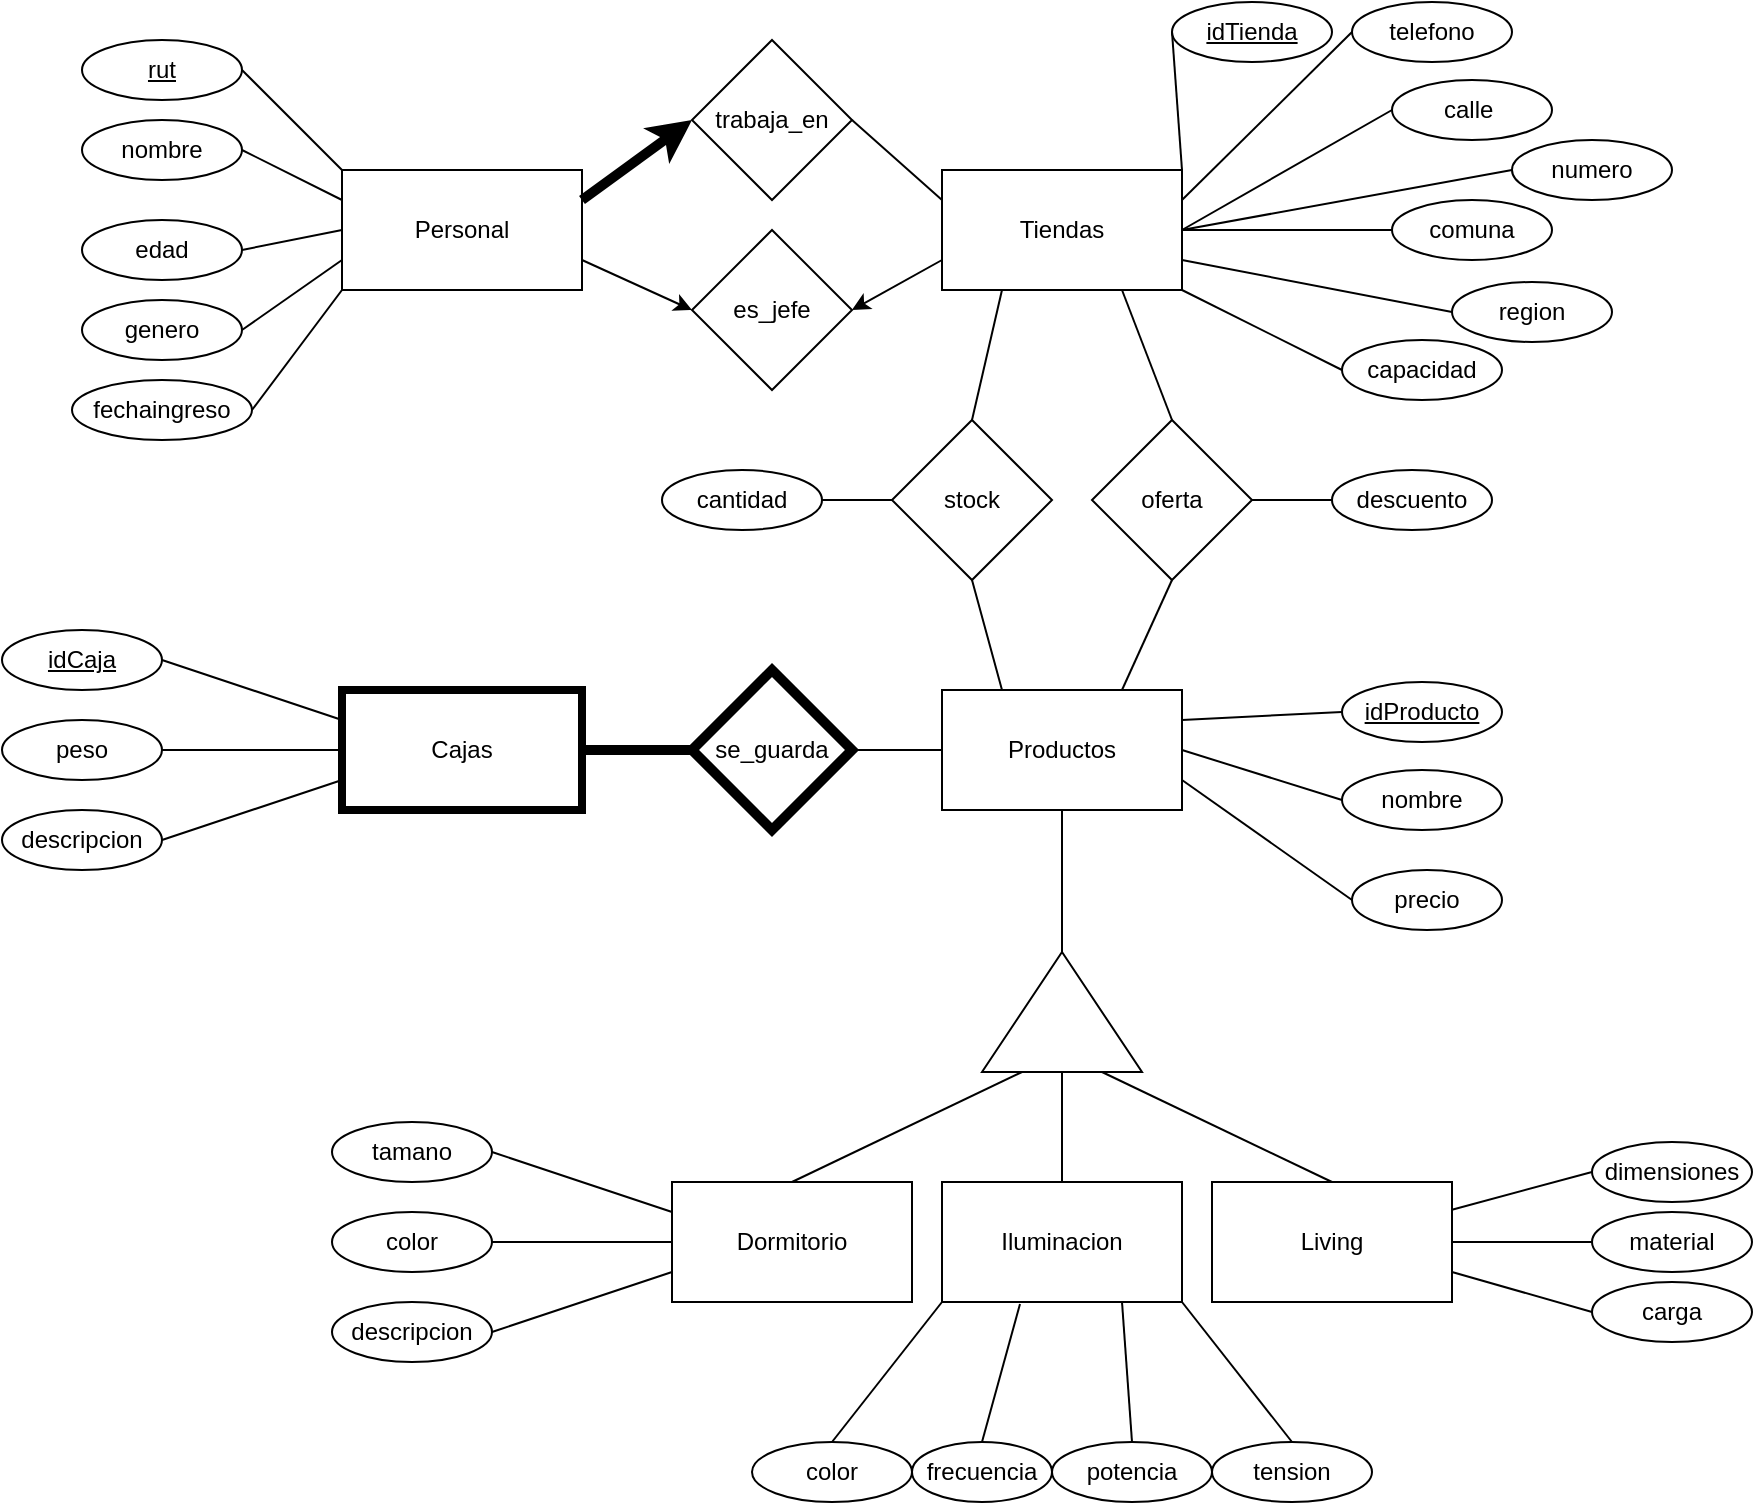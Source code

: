 <mxfile version="21.2.9" type="github">
  <diagram name="Página-1" id="F1gLiyISLk_b0Ikg0LPF">
    <mxGraphModel dx="1114" dy="616" grid="1" gridSize="10" guides="1" tooltips="1" connect="1" arrows="1" fold="1" page="1" pageScale="1" pageWidth="1169" pageHeight="827" math="0" shadow="0">
      <root>
        <mxCell id="0" />
        <mxCell id="1" parent="0" />
        <mxCell id="oBHvoqfuF7RgJihUB41r-28" value="Personal" style="rounded=0;whiteSpace=wrap;html=1;" parent="1" vertex="1">
          <mxGeometry x="290" y="114" width="120" height="60" as="geometry" />
        </mxCell>
        <mxCell id="oBHvoqfuF7RgJihUB41r-32" value="" style="endArrow=classic;html=1;rounded=0;exitX=1;exitY=0.75;exitDx=0;exitDy=0;entryX=0;entryY=0.5;entryDx=0;entryDy=0;" parent="1" source="oBHvoqfuF7RgJihUB41r-28" target="bxN1cvVJk15Dv3mf7cQ_-5" edge="1">
          <mxGeometry width="50" height="50" relative="1" as="geometry">
            <mxPoint x="320" y="309" as="sourcePoint" />
            <mxPoint x="460" y="269" as="targetPoint" />
          </mxGeometry>
        </mxCell>
        <mxCell id="oBHvoqfuF7RgJihUB41r-36" value="trabaja_en" style="rhombus;whiteSpace=wrap;html=1;" parent="1" vertex="1">
          <mxGeometry x="465" y="49" width="80" height="80" as="geometry" />
        </mxCell>
        <mxCell id="oBHvoqfuF7RgJihUB41r-39" value="" style="endArrow=classic;html=1;rounded=0;exitX=1;exitY=0.25;exitDx=0;exitDy=0;entryX=0;entryY=0.5;entryDx=0;entryDy=0;strokeWidth=5;" parent="1" source="oBHvoqfuF7RgJihUB41r-28" target="oBHvoqfuF7RgJihUB41r-36" edge="1">
          <mxGeometry width="50" height="50" relative="1" as="geometry">
            <mxPoint x="310" y="309" as="sourcePoint" />
            <mxPoint x="300" y="279" as="targetPoint" />
          </mxGeometry>
        </mxCell>
        <mxCell id="oBHvoqfuF7RgJihUB41r-40" value="" style="endArrow=none;html=1;rounded=0;exitX=1;exitY=0.5;exitDx=0;exitDy=0;entryX=0;entryY=0.25;entryDx=0;entryDy=0;" parent="1" source="oBHvoqfuF7RgJihUB41r-36" target="bxN1cvVJk15Dv3mf7cQ_-1" edge="1">
          <mxGeometry width="50" height="50" relative="1" as="geometry">
            <mxPoint x="220" y="199" as="sourcePoint" />
            <mxPoint x="360" y="299" as="targetPoint" />
          </mxGeometry>
        </mxCell>
        <mxCell id="bxN1cvVJk15Dv3mf7cQ_-1" value="Tiendas" style="rounded=0;whiteSpace=wrap;html=1;" parent="1" vertex="1">
          <mxGeometry x="590" y="114" width="120" height="60" as="geometry" />
        </mxCell>
        <mxCell id="bxN1cvVJk15Dv3mf7cQ_-5" value="es_jefe" style="rhombus;whiteSpace=wrap;html=1;" parent="1" vertex="1">
          <mxGeometry x="465" y="144" width="80" height="80" as="geometry" />
        </mxCell>
        <mxCell id="bxN1cvVJk15Dv3mf7cQ_-11" value="rut" style="ellipse;whiteSpace=wrap;html=1;fontStyle=4" parent="1" vertex="1">
          <mxGeometry x="160" y="49" width="80" height="30" as="geometry" />
        </mxCell>
        <mxCell id="bxN1cvVJk15Dv3mf7cQ_-12" value="" style="endArrow=none;html=1;rounded=0;exitX=0;exitY=0;exitDx=0;exitDy=0;entryX=1;entryY=0.5;entryDx=0;entryDy=0;" parent="1" source="oBHvoqfuF7RgJihUB41r-28" target="bxN1cvVJk15Dv3mf7cQ_-11" edge="1">
          <mxGeometry width="50" height="50" relative="1" as="geometry">
            <mxPoint x="270" y="119" as="sourcePoint" />
            <mxPoint x="340" y="239" as="targetPoint" />
          </mxGeometry>
        </mxCell>
        <mxCell id="bxN1cvVJk15Dv3mf7cQ_-14" value="" style="endArrow=none;html=1;rounded=0;exitX=0;exitY=0.75;exitDx=0;exitDy=0;entryX=1;entryY=0.5;entryDx=0;entryDy=0;" parent="1" source="oBHvoqfuF7RgJihUB41r-28" target="bxN1cvVJk15Dv3mf7cQ_-24" edge="1">
          <mxGeometry width="50" height="50" relative="1" as="geometry">
            <mxPoint x="320" y="249" as="sourcePoint" />
            <mxPoint x="240" y="229" as="targetPoint" />
          </mxGeometry>
        </mxCell>
        <mxCell id="bxN1cvVJk15Dv3mf7cQ_-16" value="" style="endArrow=none;html=1;rounded=0;entryX=1;entryY=0.5;entryDx=0;entryDy=0;exitX=0;exitY=0.25;exitDx=0;exitDy=0;" parent="1" source="oBHvoqfuF7RgJihUB41r-28" target="bxN1cvVJk15Dv3mf7cQ_-20" edge="1">
          <mxGeometry width="50" height="50" relative="1" as="geometry">
            <mxPoint x="300" y="129" as="sourcePoint" />
            <mxPoint x="240" y="94" as="targetPoint" />
          </mxGeometry>
        </mxCell>
        <mxCell id="bxN1cvVJk15Dv3mf7cQ_-18" value="" style="endArrow=none;html=1;rounded=0;exitX=0;exitY=0.5;exitDx=0;exitDy=0;entryX=1;entryY=0.5;entryDx=0;entryDy=0;" parent="1" source="oBHvoqfuF7RgJihUB41r-28" target="bxN1cvVJk15Dv3mf7cQ_-22" edge="1">
          <mxGeometry width="50" height="50" relative="1" as="geometry">
            <mxPoint x="250" y="229" as="sourcePoint" />
            <mxPoint x="250" y="154" as="targetPoint" />
          </mxGeometry>
        </mxCell>
        <mxCell id="bxN1cvVJk15Dv3mf7cQ_-20" value="nombre&lt;br&gt;" style="ellipse;whiteSpace=wrap;html=1;" parent="1" vertex="1">
          <mxGeometry x="160" y="89" width="80" height="30" as="geometry" />
        </mxCell>
        <mxCell id="bxN1cvVJk15Dv3mf7cQ_-22" value="edad" style="ellipse;whiteSpace=wrap;html=1;" parent="1" vertex="1">
          <mxGeometry x="160" y="139" width="80" height="30" as="geometry" />
        </mxCell>
        <mxCell id="bxN1cvVJk15Dv3mf7cQ_-24" value="genero" style="ellipse;whiteSpace=wrap;html=1;" parent="1" vertex="1">
          <mxGeometry x="160" y="179" width="80" height="30" as="geometry" />
        </mxCell>
        <mxCell id="bxN1cvVJk15Dv3mf7cQ_-25" value="fechaingreso" style="ellipse;whiteSpace=wrap;html=1;" parent="1" vertex="1">
          <mxGeometry x="155" y="219" width="90" height="30" as="geometry" />
        </mxCell>
        <mxCell id="bxN1cvVJk15Dv3mf7cQ_-26" value="" style="endArrow=none;html=1;rounded=0;entryX=1;entryY=0.5;entryDx=0;entryDy=0;exitX=0;exitY=1;exitDx=0;exitDy=0;" parent="1" source="oBHvoqfuF7RgJihUB41r-28" target="bxN1cvVJk15Dv3mf7cQ_-25" edge="1">
          <mxGeometry width="50" height="50" relative="1" as="geometry">
            <mxPoint x="350" y="169" as="sourcePoint" />
            <mxPoint x="250" y="219" as="targetPoint" />
          </mxGeometry>
        </mxCell>
        <mxCell id="bxN1cvVJk15Dv3mf7cQ_-35" value="idTienda" style="ellipse;whiteSpace=wrap;html=1;fontStyle=4" parent="1" vertex="1">
          <mxGeometry x="705" y="30" width="80" height="30" as="geometry" />
        </mxCell>
        <mxCell id="bxN1cvVJk15Dv3mf7cQ_-36" value="" style="endArrow=none;html=1;rounded=0;exitX=1;exitY=0;exitDx=0;exitDy=0;entryX=0;entryY=0.5;entryDx=0;entryDy=0;" parent="1" source="bxN1cvVJk15Dv3mf7cQ_-1" target="bxN1cvVJk15Dv3mf7cQ_-35" edge="1">
          <mxGeometry width="50" height="50" relative="1" as="geometry">
            <mxPoint x="1090" y="79" as="sourcePoint" />
            <mxPoint x="1040" y="24" as="targetPoint" />
          </mxGeometry>
        </mxCell>
        <mxCell id="bxN1cvVJk15Dv3mf7cQ_-37" value="" style="endArrow=none;html=1;rounded=0;exitX=1;exitY=1;exitDx=0;exitDy=0;entryX=0;entryY=0.5;entryDx=0;entryDy=0;" parent="1" source="bxN1cvVJk15Dv3mf7cQ_-1" target="bxN1cvVJk15Dv3mf7cQ_-42" edge="1">
          <mxGeometry width="50" height="50" relative="1" as="geometry">
            <mxPoint x="1090" y="124" as="sourcePoint" />
            <mxPoint x="980" y="199" as="targetPoint" />
          </mxGeometry>
        </mxCell>
        <mxCell id="bxN1cvVJk15Dv3mf7cQ_-38" value="" style="endArrow=none;html=1;rounded=0;entryX=0;entryY=0.5;entryDx=0;entryDy=0;exitX=1;exitY=0.25;exitDx=0;exitDy=0;" parent="1" source="bxN1cvVJk15Dv3mf7cQ_-1" target="bxN1cvVJk15Dv3mf7cQ_-40" edge="1">
          <mxGeometry width="50" height="50" relative="1" as="geometry">
            <mxPoint x="1090" y="94" as="sourcePoint" />
            <mxPoint x="980" y="64" as="targetPoint" />
          </mxGeometry>
        </mxCell>
        <mxCell id="bxN1cvVJk15Dv3mf7cQ_-40" value="telefono" style="ellipse;whiteSpace=wrap;html=1;" parent="1" vertex="1">
          <mxGeometry x="795" y="30" width="80" height="30" as="geometry" />
        </mxCell>
        <mxCell id="bxN1cvVJk15Dv3mf7cQ_-42" value="capacidad" style="ellipse;whiteSpace=wrap;html=1;" parent="1" vertex="1">
          <mxGeometry x="790" y="199" width="80" height="30" as="geometry" />
        </mxCell>
        <mxCell id="bxN1cvVJk15Dv3mf7cQ_-61" value="" style="endArrow=none;html=1;rounded=0;entryX=0;entryY=0.5;entryDx=0;entryDy=0;exitX=1;exitY=0.5;exitDx=0;exitDy=0;" parent="1" source="bxN1cvVJk15Dv3mf7cQ_-1" target="bxN1cvVJk15Dv3mf7cQ_-62" edge="1">
          <mxGeometry width="50" height="50" relative="1" as="geometry">
            <mxPoint x="1035" y="124" as="sourcePoint" />
            <mxPoint x="1190" y="39" as="targetPoint" />
          </mxGeometry>
        </mxCell>
        <mxCell id="bxN1cvVJk15Dv3mf7cQ_-62" value="calle&lt;span style=&quot;white-space: pre;&quot;&gt; &lt;/span&gt;" style="ellipse;whiteSpace=wrap;html=1;fontStyle=0" parent="1" vertex="1">
          <mxGeometry x="815" y="69" width="80" height="30" as="geometry" />
        </mxCell>
        <mxCell id="bxN1cvVJk15Dv3mf7cQ_-63" value="" style="endArrow=none;html=1;rounded=0;entryX=0;entryY=0.5;entryDx=0;entryDy=0;exitX=1;exitY=0.75;exitDx=0;exitDy=0;" parent="1" source="bxN1cvVJk15Dv3mf7cQ_-1" target="bxN1cvVJk15Dv3mf7cQ_-64" edge="1">
          <mxGeometry width="50" height="50" relative="1" as="geometry">
            <mxPoint x="1035" y="184" as="sourcePoint" />
            <mxPoint x="1190" y="254" as="targetPoint" />
          </mxGeometry>
        </mxCell>
        <mxCell id="bxN1cvVJk15Dv3mf7cQ_-64" value="region" style="ellipse;whiteSpace=wrap;html=1;fontStyle=0" parent="1" vertex="1">
          <mxGeometry x="845" y="170" width="80" height="30" as="geometry" />
        </mxCell>
        <mxCell id="bxN1cvVJk15Dv3mf7cQ_-65" value="" style="endArrow=none;html=1;rounded=0;entryX=0;entryY=0.5;entryDx=0;entryDy=0;exitX=1;exitY=0.5;exitDx=0;exitDy=0;" parent="1" source="bxN1cvVJk15Dv3mf7cQ_-1" target="bxN1cvVJk15Dv3mf7cQ_-66" edge="1">
          <mxGeometry width="50" height="50" relative="1" as="geometry">
            <mxPoint x="1035" y="169" as="sourcePoint" />
            <mxPoint x="1200" y="199" as="targetPoint" />
          </mxGeometry>
        </mxCell>
        <mxCell id="bxN1cvVJk15Dv3mf7cQ_-66" value="comuna" style="ellipse;whiteSpace=wrap;html=1;fontStyle=0" parent="1" vertex="1">
          <mxGeometry x="815" y="129" width="80" height="30" as="geometry" />
        </mxCell>
        <mxCell id="bxN1cvVJk15Dv3mf7cQ_-67" value="" style="endArrow=none;html=1;rounded=0;entryX=0;entryY=0.5;entryDx=0;entryDy=0;exitX=1;exitY=0.5;exitDx=0;exitDy=0;" parent="1" source="bxN1cvVJk15Dv3mf7cQ_-1" target="bxN1cvVJk15Dv3mf7cQ_-68" edge="1">
          <mxGeometry width="50" height="50" relative="1" as="geometry">
            <mxPoint x="1035" y="139" as="sourcePoint" />
            <mxPoint x="1270" y="104" as="targetPoint" />
          </mxGeometry>
        </mxCell>
        <mxCell id="bxN1cvVJk15Dv3mf7cQ_-68" value="numero" style="ellipse;whiteSpace=wrap;html=1;fontStyle=0" parent="1" vertex="1">
          <mxGeometry x="875" y="99" width="80" height="30" as="geometry" />
        </mxCell>
        <mxCell id="bxN1cvVJk15Dv3mf7cQ_-74" value="Productos" style="rounded=0;whiteSpace=wrap;html=1;" parent="1" vertex="1">
          <mxGeometry x="590" y="374" width="120" height="60" as="geometry" />
        </mxCell>
        <mxCell id="bxN1cvVJk15Dv3mf7cQ_-76" value="stock" style="rhombus;whiteSpace=wrap;html=1;" parent="1" vertex="1">
          <mxGeometry x="565" y="239" width="80" height="80" as="geometry" />
        </mxCell>
        <mxCell id="bxN1cvVJk15Dv3mf7cQ_-77" value="idProducto" style="ellipse;whiteSpace=wrap;html=1;fontStyle=4" parent="1" vertex="1">
          <mxGeometry x="790" y="370" width="80" height="30" as="geometry" />
        </mxCell>
        <mxCell id="bxN1cvVJk15Dv3mf7cQ_-78" value="" style="endArrow=none;html=1;rounded=0;exitX=1;exitY=0.25;exitDx=0;exitDy=0;entryX=0;entryY=0.5;entryDx=0;entryDy=0;" parent="1" source="bxN1cvVJk15Dv3mf7cQ_-74" target="bxN1cvVJk15Dv3mf7cQ_-77" edge="1">
          <mxGeometry width="50" height="50" relative="1" as="geometry">
            <mxPoint x="735" y="393" as="sourcePoint" />
            <mxPoint x="1065" y="303" as="targetPoint" />
          </mxGeometry>
        </mxCell>
        <mxCell id="bxN1cvVJk15Dv3mf7cQ_-79" value="" style="endArrow=none;html=1;rounded=0;exitX=1;exitY=0.5;exitDx=0;exitDy=0;entryX=0;entryY=0.5;entryDx=0;entryDy=0;" parent="1" source="bxN1cvVJk15Dv3mf7cQ_-74" target="bxN1cvVJk15Dv3mf7cQ_-80" edge="1">
          <mxGeometry width="50" height="50" relative="1" as="geometry">
            <mxPoint x="735" y="408" as="sourcePoint" />
            <mxPoint x="805" y="384" as="targetPoint" />
          </mxGeometry>
        </mxCell>
        <mxCell id="bxN1cvVJk15Dv3mf7cQ_-80" value="nombre" style="ellipse;whiteSpace=wrap;html=1;" parent="1" vertex="1">
          <mxGeometry x="790" y="414" width="80" height="30" as="geometry" />
        </mxCell>
        <mxCell id="bxN1cvVJk15Dv3mf7cQ_-81" value="" style="endArrow=none;html=1;rounded=0;entryX=0;entryY=0.5;entryDx=0;entryDy=0;exitX=1;exitY=0.75;exitDx=0;exitDy=0;strokeWidth=1;" parent="1" source="bxN1cvVJk15Dv3mf7cQ_-74" target="bxN1cvVJk15Dv3mf7cQ_-155" edge="1">
          <mxGeometry width="50" height="50" relative="1" as="geometry">
            <mxPoint x="735" y="445" as="sourcePoint" />
            <mxPoint x="790" y="490" as="targetPoint" />
          </mxGeometry>
        </mxCell>
        <mxCell id="bxN1cvVJk15Dv3mf7cQ_-83" value="" style="triangle;whiteSpace=wrap;html=1;rotation=-90;" parent="1" vertex="1">
          <mxGeometry x="620" y="495" width="60" height="80" as="geometry" />
        </mxCell>
        <mxCell id="bxN1cvVJk15Dv3mf7cQ_-84" value="" style="endArrow=none;html=1;rounded=0;exitX=1;exitY=0.5;exitDx=0;exitDy=0;entryX=0.5;entryY=1;entryDx=0;entryDy=0;" parent="1" source="bxN1cvVJk15Dv3mf7cQ_-83" target="bxN1cvVJk15Dv3mf7cQ_-74" edge="1">
          <mxGeometry width="50" height="50" relative="1" as="geometry">
            <mxPoint x="725" y="485" as="sourcePoint" />
            <mxPoint x="775" y="435" as="targetPoint" />
          </mxGeometry>
        </mxCell>
        <mxCell id="bxN1cvVJk15Dv3mf7cQ_-85" value="Living" style="rounded=0;whiteSpace=wrap;html=1;" parent="1" vertex="1">
          <mxGeometry x="725" y="620" width="120" height="60" as="geometry" />
        </mxCell>
        <mxCell id="bxN1cvVJk15Dv3mf7cQ_-86" value="Iluminacion" style="rounded=0;whiteSpace=wrap;html=1;" parent="1" vertex="1">
          <mxGeometry x="590" y="620" width="120" height="60" as="geometry" />
        </mxCell>
        <mxCell id="bxN1cvVJk15Dv3mf7cQ_-87" value="Dormitorio" style="rounded=0;whiteSpace=wrap;html=1;" parent="1" vertex="1">
          <mxGeometry x="455" y="620" width="120" height="60" as="geometry" />
        </mxCell>
        <mxCell id="bxN1cvVJk15Dv3mf7cQ_-88" value="" style="endArrow=none;html=1;rounded=0;exitX=0.5;exitY=0;exitDx=0;exitDy=0;entryX=0;entryY=0.25;entryDx=0;entryDy=0;" parent="1" source="bxN1cvVJk15Dv3mf7cQ_-87" target="bxN1cvVJk15Dv3mf7cQ_-83" edge="1">
          <mxGeometry width="50" height="50" relative="1" as="geometry">
            <mxPoint x="725" y="550" as="sourcePoint" />
            <mxPoint x="630" y="590" as="targetPoint" />
          </mxGeometry>
        </mxCell>
        <mxCell id="bxN1cvVJk15Dv3mf7cQ_-89" value="" style="endArrow=none;html=1;rounded=0;exitX=0;exitY=0.5;exitDx=0;exitDy=0;entryX=0.5;entryY=0;entryDx=0;entryDy=0;" parent="1" source="bxN1cvVJk15Dv3mf7cQ_-83" target="bxN1cvVJk15Dv3mf7cQ_-86" edge="1">
          <mxGeometry width="50" height="50" relative="1" as="geometry">
            <mxPoint x="650" y="590" as="sourcePoint" />
            <mxPoint x="775" y="500" as="targetPoint" />
          </mxGeometry>
        </mxCell>
        <mxCell id="bxN1cvVJk15Dv3mf7cQ_-90" value="" style="endArrow=none;html=1;rounded=0;exitX=0;exitY=0.75;exitDx=0;exitDy=0;entryX=0.5;entryY=0;entryDx=0;entryDy=0;" parent="1" source="bxN1cvVJk15Dv3mf7cQ_-83" target="bxN1cvVJk15Dv3mf7cQ_-85" edge="1">
          <mxGeometry width="50" height="50" relative="1" as="geometry">
            <mxPoint x="670" y="590" as="sourcePoint" />
            <mxPoint x="775" y="500" as="targetPoint" />
          </mxGeometry>
        </mxCell>
        <mxCell id="bxN1cvVJk15Dv3mf7cQ_-91" value="" style="endArrow=none;html=1;rounded=0;exitX=0;exitY=0.75;exitDx=0;exitDy=0;entryX=1;entryY=0.5;entryDx=0;entryDy=0;" parent="1" source="bxN1cvVJk15Dv3mf7cQ_-87" target="bxN1cvVJk15Dv3mf7cQ_-92" edge="1">
          <mxGeometry width="50" height="50" relative="1" as="geometry">
            <mxPoint x="215" y="725" as="sourcePoint" />
            <mxPoint x="305" y="720" as="targetPoint" />
          </mxGeometry>
        </mxCell>
        <mxCell id="bxN1cvVJk15Dv3mf7cQ_-92" value="descripcion" style="ellipse;whiteSpace=wrap;html=1;" parent="1" vertex="1">
          <mxGeometry x="285" y="680" width="80" height="30" as="geometry" />
        </mxCell>
        <mxCell id="bxN1cvVJk15Dv3mf7cQ_-93" value="" style="endArrow=none;html=1;rounded=0;entryX=1;entryY=0.5;entryDx=0;entryDy=0;exitX=0;exitY=0.5;exitDx=0;exitDy=0;" parent="1" source="bxN1cvVJk15Dv3mf7cQ_-87" target="bxN1cvVJk15Dv3mf7cQ_-94" edge="1">
          <mxGeometry width="50" height="50" relative="1" as="geometry">
            <mxPoint x="215" y="740" as="sourcePoint" />
            <mxPoint x="525" y="735" as="targetPoint" />
          </mxGeometry>
        </mxCell>
        <mxCell id="bxN1cvVJk15Dv3mf7cQ_-94" value="color" style="ellipse;whiteSpace=wrap;html=1;" parent="1" vertex="1">
          <mxGeometry x="285" y="635" width="80" height="30" as="geometry" />
        </mxCell>
        <mxCell id="bxN1cvVJk15Dv3mf7cQ_-95" value="" style="endArrow=none;html=1;rounded=0;entryX=0.5;entryY=0;entryDx=0;entryDy=0;exitX=0;exitY=1;exitDx=0;exitDy=0;" parent="1" source="bxN1cvVJk15Dv3mf7cQ_-86" target="bxN1cvVJk15Dv3mf7cQ_-96" edge="1">
          <mxGeometry width="50" height="50" relative="1" as="geometry">
            <mxPoint x="1005" y="670" as="sourcePoint" />
            <mxPoint x="240" y="560" as="targetPoint" />
          </mxGeometry>
        </mxCell>
        <mxCell id="bxN1cvVJk15Dv3mf7cQ_-96" value="color" style="ellipse;whiteSpace=wrap;html=1;" parent="1" vertex="1">
          <mxGeometry x="495" y="750" width="80" height="30" as="geometry" />
        </mxCell>
        <mxCell id="bxN1cvVJk15Dv3mf7cQ_-97" value="" style="endArrow=none;html=1;rounded=0;entryX=1;entryY=0.5;entryDx=0;entryDy=0;exitX=0;exitY=0.25;exitDx=0;exitDy=0;" parent="1" source="bxN1cvVJk15Dv3mf7cQ_-87" target="bxN1cvVJk15Dv3mf7cQ_-98" edge="1">
          <mxGeometry width="50" height="50" relative="1" as="geometry">
            <mxPoint x="150" y="580" as="sourcePoint" />
            <mxPoint x="460" y="575" as="targetPoint" />
          </mxGeometry>
        </mxCell>
        <mxCell id="bxN1cvVJk15Dv3mf7cQ_-98" value="tamano" style="ellipse;whiteSpace=wrap;html=1;" parent="1" vertex="1">
          <mxGeometry x="285" y="590" width="80" height="30" as="geometry" />
        </mxCell>
        <mxCell id="bxN1cvVJk15Dv3mf7cQ_-103" value="" style="endArrow=none;html=1;rounded=0;entryX=0.5;entryY=0;entryDx=0;entryDy=0;exitX=0.325;exitY=1.017;exitDx=0;exitDy=0;exitPerimeter=0;" parent="1" source="bxN1cvVJk15Dv3mf7cQ_-86" target="bxN1cvVJk15Dv3mf7cQ_-104" edge="1">
          <mxGeometry width="50" height="50" relative="1" as="geometry">
            <mxPoint x="595" y="690" as="sourcePoint" />
            <mxPoint x="250" y="570" as="targetPoint" />
          </mxGeometry>
        </mxCell>
        <mxCell id="bxN1cvVJk15Dv3mf7cQ_-104" value="frecuencia" style="ellipse;whiteSpace=wrap;html=1;" parent="1" vertex="1">
          <mxGeometry x="575" y="750" width="70" height="30" as="geometry" />
        </mxCell>
        <mxCell id="bxN1cvVJk15Dv3mf7cQ_-105" value="" style="endArrow=none;html=1;rounded=0;entryX=0.5;entryY=0;entryDx=0;entryDy=0;exitX=0.75;exitY=1;exitDx=0;exitDy=0;" parent="1" source="bxN1cvVJk15Dv3mf7cQ_-86" target="bxN1cvVJk15Dv3mf7cQ_-106" edge="1">
          <mxGeometry width="50" height="50" relative="1" as="geometry">
            <mxPoint x="605" y="700" as="sourcePoint" />
            <mxPoint x="260" y="580" as="targetPoint" />
          </mxGeometry>
        </mxCell>
        <mxCell id="bxN1cvVJk15Dv3mf7cQ_-106" value="potencia" style="ellipse;whiteSpace=wrap;html=1;" parent="1" vertex="1">
          <mxGeometry x="645" y="750" width="80" height="30" as="geometry" />
        </mxCell>
        <mxCell id="bxN1cvVJk15Dv3mf7cQ_-107" value="" style="endArrow=none;html=1;rounded=0;entryX=0.5;entryY=0;entryDx=0;entryDy=0;exitX=1;exitY=1;exitDx=0;exitDy=0;" parent="1" source="bxN1cvVJk15Dv3mf7cQ_-86" target="bxN1cvVJk15Dv3mf7cQ_-108" edge="1">
          <mxGeometry width="50" height="50" relative="1" as="geometry">
            <mxPoint x="815" y="660" as="sourcePoint" />
            <mxPoint x="470" y="540" as="targetPoint" />
          </mxGeometry>
        </mxCell>
        <mxCell id="bxN1cvVJk15Dv3mf7cQ_-108" value="tension" style="ellipse;whiteSpace=wrap;html=1;" parent="1" vertex="1">
          <mxGeometry x="725" y="750" width="80" height="30" as="geometry" />
        </mxCell>
        <mxCell id="bxN1cvVJk15Dv3mf7cQ_-110" value="" style="endArrow=none;html=1;rounded=0;entryX=0;entryY=0.5;entryDx=0;entryDy=0;exitX=1;exitY=0.5;exitDx=0;exitDy=0;" parent="1" source="bxN1cvVJk15Dv3mf7cQ_-85" target="bxN1cvVJk15Dv3mf7cQ_-111" edge="1">
          <mxGeometry width="50" height="50" relative="1" as="geometry">
            <mxPoint x="965" y="675" as="sourcePoint" />
            <mxPoint x="1125" y="690" as="targetPoint" />
          </mxGeometry>
        </mxCell>
        <mxCell id="bxN1cvVJk15Dv3mf7cQ_-111" value="material" style="ellipse;whiteSpace=wrap;html=1;" parent="1" vertex="1">
          <mxGeometry x="915" y="635" width="80" height="30" as="geometry" />
        </mxCell>
        <mxCell id="bxN1cvVJk15Dv3mf7cQ_-112" value="" style="endArrow=none;html=1;rounded=0;entryX=0;entryY=0.5;entryDx=0;entryDy=0;" parent="1" source="bxN1cvVJk15Dv3mf7cQ_-85" target="bxN1cvVJk15Dv3mf7cQ_-113" edge="1">
          <mxGeometry width="50" height="50" relative="1" as="geometry">
            <mxPoint x="955" y="595" as="sourcePoint" />
            <mxPoint x="1115" y="610" as="targetPoint" />
          </mxGeometry>
        </mxCell>
        <mxCell id="bxN1cvVJk15Dv3mf7cQ_-113" value="dimensiones" style="ellipse;whiteSpace=wrap;html=1;" parent="1" vertex="1">
          <mxGeometry x="915" y="600" width="80" height="30" as="geometry" />
        </mxCell>
        <mxCell id="bxN1cvVJk15Dv3mf7cQ_-114" value="" style="endArrow=none;html=1;rounded=0;entryX=0;entryY=0.5;entryDx=0;entryDy=0;exitX=1;exitY=0.75;exitDx=0;exitDy=0;" parent="1" source="bxN1cvVJk15Dv3mf7cQ_-85" target="bxN1cvVJk15Dv3mf7cQ_-115" edge="1">
          <mxGeometry width="50" height="50" relative="1" as="geometry">
            <mxPoint x="985" y="735" as="sourcePoint" />
            <mxPoint x="1145" y="750" as="targetPoint" />
          </mxGeometry>
        </mxCell>
        <mxCell id="bxN1cvVJk15Dv3mf7cQ_-115" value="carga" style="ellipse;whiteSpace=wrap;html=1;" parent="1" vertex="1">
          <mxGeometry x="915" y="670" width="80" height="30" as="geometry" />
        </mxCell>
        <mxCell id="bxN1cvVJk15Dv3mf7cQ_-116" value="" style="endArrow=none;html=1;rounded=0;exitX=0.25;exitY=0;exitDx=0;exitDy=0;entryX=0.5;entryY=1;entryDx=0;entryDy=0;" parent="1" source="bxN1cvVJk15Dv3mf7cQ_-74" target="bxN1cvVJk15Dv3mf7cQ_-76" edge="1">
          <mxGeometry width="50" height="50" relative="1" as="geometry">
            <mxPoint x="665" y="430" as="sourcePoint" />
            <mxPoint x="715" y="380" as="targetPoint" />
          </mxGeometry>
        </mxCell>
        <mxCell id="bxN1cvVJk15Dv3mf7cQ_-117" value="" style="endArrow=none;html=1;rounded=0;exitX=0.5;exitY=0;exitDx=0;exitDy=0;entryX=0.25;entryY=1;entryDx=0;entryDy=0;" parent="1" source="bxN1cvVJk15Dv3mf7cQ_-76" target="bxN1cvVJk15Dv3mf7cQ_-1" edge="1">
          <mxGeometry width="50" height="50" relative="1" as="geometry">
            <mxPoint x="665" y="430" as="sourcePoint" />
            <mxPoint x="715" y="380" as="targetPoint" />
          </mxGeometry>
        </mxCell>
        <mxCell id="bxN1cvVJk15Dv3mf7cQ_-119" value="" style="endArrow=none;html=1;rounded=0;exitX=0;exitY=0.5;exitDx=0;exitDy=0;entryX=1;entryY=0.5;entryDx=0;entryDy=0;" parent="1" source="bxN1cvVJk15Dv3mf7cQ_-74" target="bxN1cvVJk15Dv3mf7cQ_-120" edge="1">
          <mxGeometry width="50" height="50" relative="1" as="geometry">
            <mxPoint x="665" y="430" as="sourcePoint" />
            <mxPoint x="505" y="404" as="targetPoint" />
          </mxGeometry>
        </mxCell>
        <mxCell id="bxN1cvVJk15Dv3mf7cQ_-120" value="se_guarda" style="rhombus;whiteSpace=wrap;html=1;strokeWidth=5;" parent="1" vertex="1">
          <mxGeometry x="465" y="364" width="80" height="80" as="geometry" />
        </mxCell>
        <mxCell id="bxN1cvVJk15Dv3mf7cQ_-122" value="Cajas&lt;br&gt;" style="rounded=0;whiteSpace=wrap;html=1;strokeWidth=4;" parent="1" vertex="1">
          <mxGeometry x="290" y="374" width="120" height="60" as="geometry" />
        </mxCell>
        <mxCell id="bxN1cvVJk15Dv3mf7cQ_-123" value="" style="endArrow=none;html=1;rounded=0;exitX=0;exitY=0.75;exitDx=0;exitDy=0;entryX=1;entryY=0.5;entryDx=0;entryDy=0;" parent="1" source="bxN1cvVJk15Dv3mf7cQ_-122" target="bxN1cvVJk15Dv3mf7cQ_-124" edge="1">
          <mxGeometry width="50" height="50" relative="1" as="geometry">
            <mxPoint x="290" y="419" as="sourcePoint" />
            <mxPoint x="140" y="474" as="targetPoint" />
          </mxGeometry>
        </mxCell>
        <mxCell id="bxN1cvVJk15Dv3mf7cQ_-124" value="descripcion" style="ellipse;whiteSpace=wrap;html=1;" parent="1" vertex="1">
          <mxGeometry x="120" y="434" width="80" height="30" as="geometry" />
        </mxCell>
        <mxCell id="bxN1cvVJk15Dv3mf7cQ_-125" value="" style="endArrow=none;html=1;rounded=0;entryX=1;entryY=0.5;entryDx=0;entryDy=0;exitX=0;exitY=0.5;exitDx=0;exitDy=0;" parent="1" source="bxN1cvVJk15Dv3mf7cQ_-122" target="bxN1cvVJk15Dv3mf7cQ_-126" edge="1">
          <mxGeometry width="50" height="50" relative="1" as="geometry">
            <mxPoint x="290" y="404" as="sourcePoint" />
            <mxPoint x="360" y="489" as="targetPoint" />
          </mxGeometry>
        </mxCell>
        <mxCell id="bxN1cvVJk15Dv3mf7cQ_-126" value="peso" style="ellipse;whiteSpace=wrap;html=1;" parent="1" vertex="1">
          <mxGeometry x="120" y="389" width="80" height="30" as="geometry" />
        </mxCell>
        <mxCell id="bxN1cvVJk15Dv3mf7cQ_-127" value="" style="endArrow=none;html=1;rounded=0;entryX=1;entryY=0.5;entryDx=0;entryDy=0;exitX=0;exitY=0.25;exitDx=0;exitDy=0;" parent="1" source="bxN1cvVJk15Dv3mf7cQ_-122" target="bxN1cvVJk15Dv3mf7cQ_-128" edge="1">
          <mxGeometry width="50" height="50" relative="1" as="geometry">
            <mxPoint x="290" y="389" as="sourcePoint" />
            <mxPoint x="295" y="329" as="targetPoint" />
          </mxGeometry>
        </mxCell>
        <mxCell id="bxN1cvVJk15Dv3mf7cQ_-128" value="idCaja" style="ellipse;whiteSpace=wrap;html=1;fontStyle=4" parent="1" vertex="1">
          <mxGeometry x="120" y="344" width="80" height="30" as="geometry" />
        </mxCell>
        <mxCell id="bxN1cvVJk15Dv3mf7cQ_-130" value="" style="endArrow=none;html=1;rounded=0;entryX=0;entryY=0.5;entryDx=0;entryDy=0;exitX=1;exitY=0.5;exitDx=0;exitDy=0;" parent="1" source="bxN1cvVJk15Dv3mf7cQ_-131" target="bxN1cvVJk15Dv3mf7cQ_-76" edge="1">
          <mxGeometry width="50" height="50" relative="1" as="geometry">
            <mxPoint x="555" y="279" as="sourcePoint" />
            <mxPoint x="715" y="370" as="targetPoint" />
          </mxGeometry>
        </mxCell>
        <mxCell id="bxN1cvVJk15Dv3mf7cQ_-131" value="cantidad" style="ellipse;whiteSpace=wrap;html=1;" parent="1" vertex="1">
          <mxGeometry x="450" y="264" width="80" height="30" as="geometry" />
        </mxCell>
        <mxCell id="bxN1cvVJk15Dv3mf7cQ_-145" value="oferta" style="rhombus;whiteSpace=wrap;html=1;strokeWidth=1;" parent="1" vertex="1">
          <mxGeometry x="665" y="239" width="80" height="80" as="geometry" />
        </mxCell>
        <mxCell id="bxN1cvVJk15Dv3mf7cQ_-147" value="" style="endArrow=none;html=1;rounded=0;exitX=0.75;exitY=0;exitDx=0;exitDy=0;entryX=0.5;entryY=1;entryDx=0;entryDy=0;" parent="1" source="bxN1cvVJk15Dv3mf7cQ_-74" target="bxN1cvVJk15Dv3mf7cQ_-145" edge="1">
          <mxGeometry width="50" height="50" relative="1" as="geometry">
            <mxPoint x="665" y="420" as="sourcePoint" />
            <mxPoint x="715" y="370" as="targetPoint" />
          </mxGeometry>
        </mxCell>
        <mxCell id="bxN1cvVJk15Dv3mf7cQ_-152" value="" style="endArrow=none;html=1;rounded=0;exitX=1;exitY=0.5;exitDx=0;exitDy=0;entryX=0;entryY=0.5;entryDx=0;entryDy=0;fontSize=14;strokeWidth=5;" parent="1" source="bxN1cvVJk15Dv3mf7cQ_-122" target="bxN1cvVJk15Dv3mf7cQ_-120" edge="1">
          <mxGeometry width="50" height="50" relative="1" as="geometry">
            <mxPoint x="665" y="420" as="sourcePoint" />
            <mxPoint x="715" y="370" as="targetPoint" />
          </mxGeometry>
        </mxCell>
        <mxCell id="bxN1cvVJk15Dv3mf7cQ_-155" value="precio" style="ellipse;whiteSpace=wrap;html=1;" parent="1" vertex="1">
          <mxGeometry x="795" y="464" width="75" height="30" as="geometry" />
        </mxCell>
        <mxCell id="bxN1cvVJk15Dv3mf7cQ_-158" value="" style="endArrow=none;html=1;rounded=0;exitX=1;exitY=0.5;exitDx=0;exitDy=0;entryX=0;entryY=0.5;entryDx=0;entryDy=0;" parent="1" source="bxN1cvVJk15Dv3mf7cQ_-145" target="bxN1cvVJk15Dv3mf7cQ_-159" edge="1">
          <mxGeometry width="50" height="50" relative="1" as="geometry">
            <mxPoint x="1045" y="320" as="sourcePoint" />
            <mxPoint x="1135" y="314" as="targetPoint" />
          </mxGeometry>
        </mxCell>
        <mxCell id="bxN1cvVJk15Dv3mf7cQ_-159" value="descuento" style="ellipse;whiteSpace=wrap;html=1;" parent="1" vertex="1">
          <mxGeometry x="785" y="264" width="80" height="30" as="geometry" />
        </mxCell>
        <mxCell id="Y4aQm2pNAjiMP9lyxVhZ-3" value="" style="endArrow=none;html=1;rounded=0;exitX=0.5;exitY=0;exitDx=0;exitDy=0;entryX=0.75;entryY=1;entryDx=0;entryDy=0;" parent="1" source="bxN1cvVJk15Dv3mf7cQ_-145" target="bxN1cvVJk15Dv3mf7cQ_-1" edge="1">
          <mxGeometry width="50" height="50" relative="1" as="geometry">
            <mxPoint x="690" y="384" as="sourcePoint" />
            <mxPoint x="715" y="329" as="targetPoint" />
          </mxGeometry>
        </mxCell>
        <mxCell id="T1SzcZxCGD6_aS-Pgi-Z-4" value="" style="endArrow=classic;html=1;rounded=0;exitX=0;exitY=0.75;exitDx=0;exitDy=0;entryX=1;entryY=0.5;entryDx=0;entryDy=0;" parent="1" source="bxN1cvVJk15Dv3mf7cQ_-1" target="bxN1cvVJk15Dv3mf7cQ_-5" edge="1">
          <mxGeometry width="50" height="50" relative="1" as="geometry">
            <mxPoint x="420" y="169" as="sourcePoint" />
            <mxPoint x="460" y="194" as="targetPoint" />
          </mxGeometry>
        </mxCell>
      </root>
    </mxGraphModel>
  </diagram>
</mxfile>
